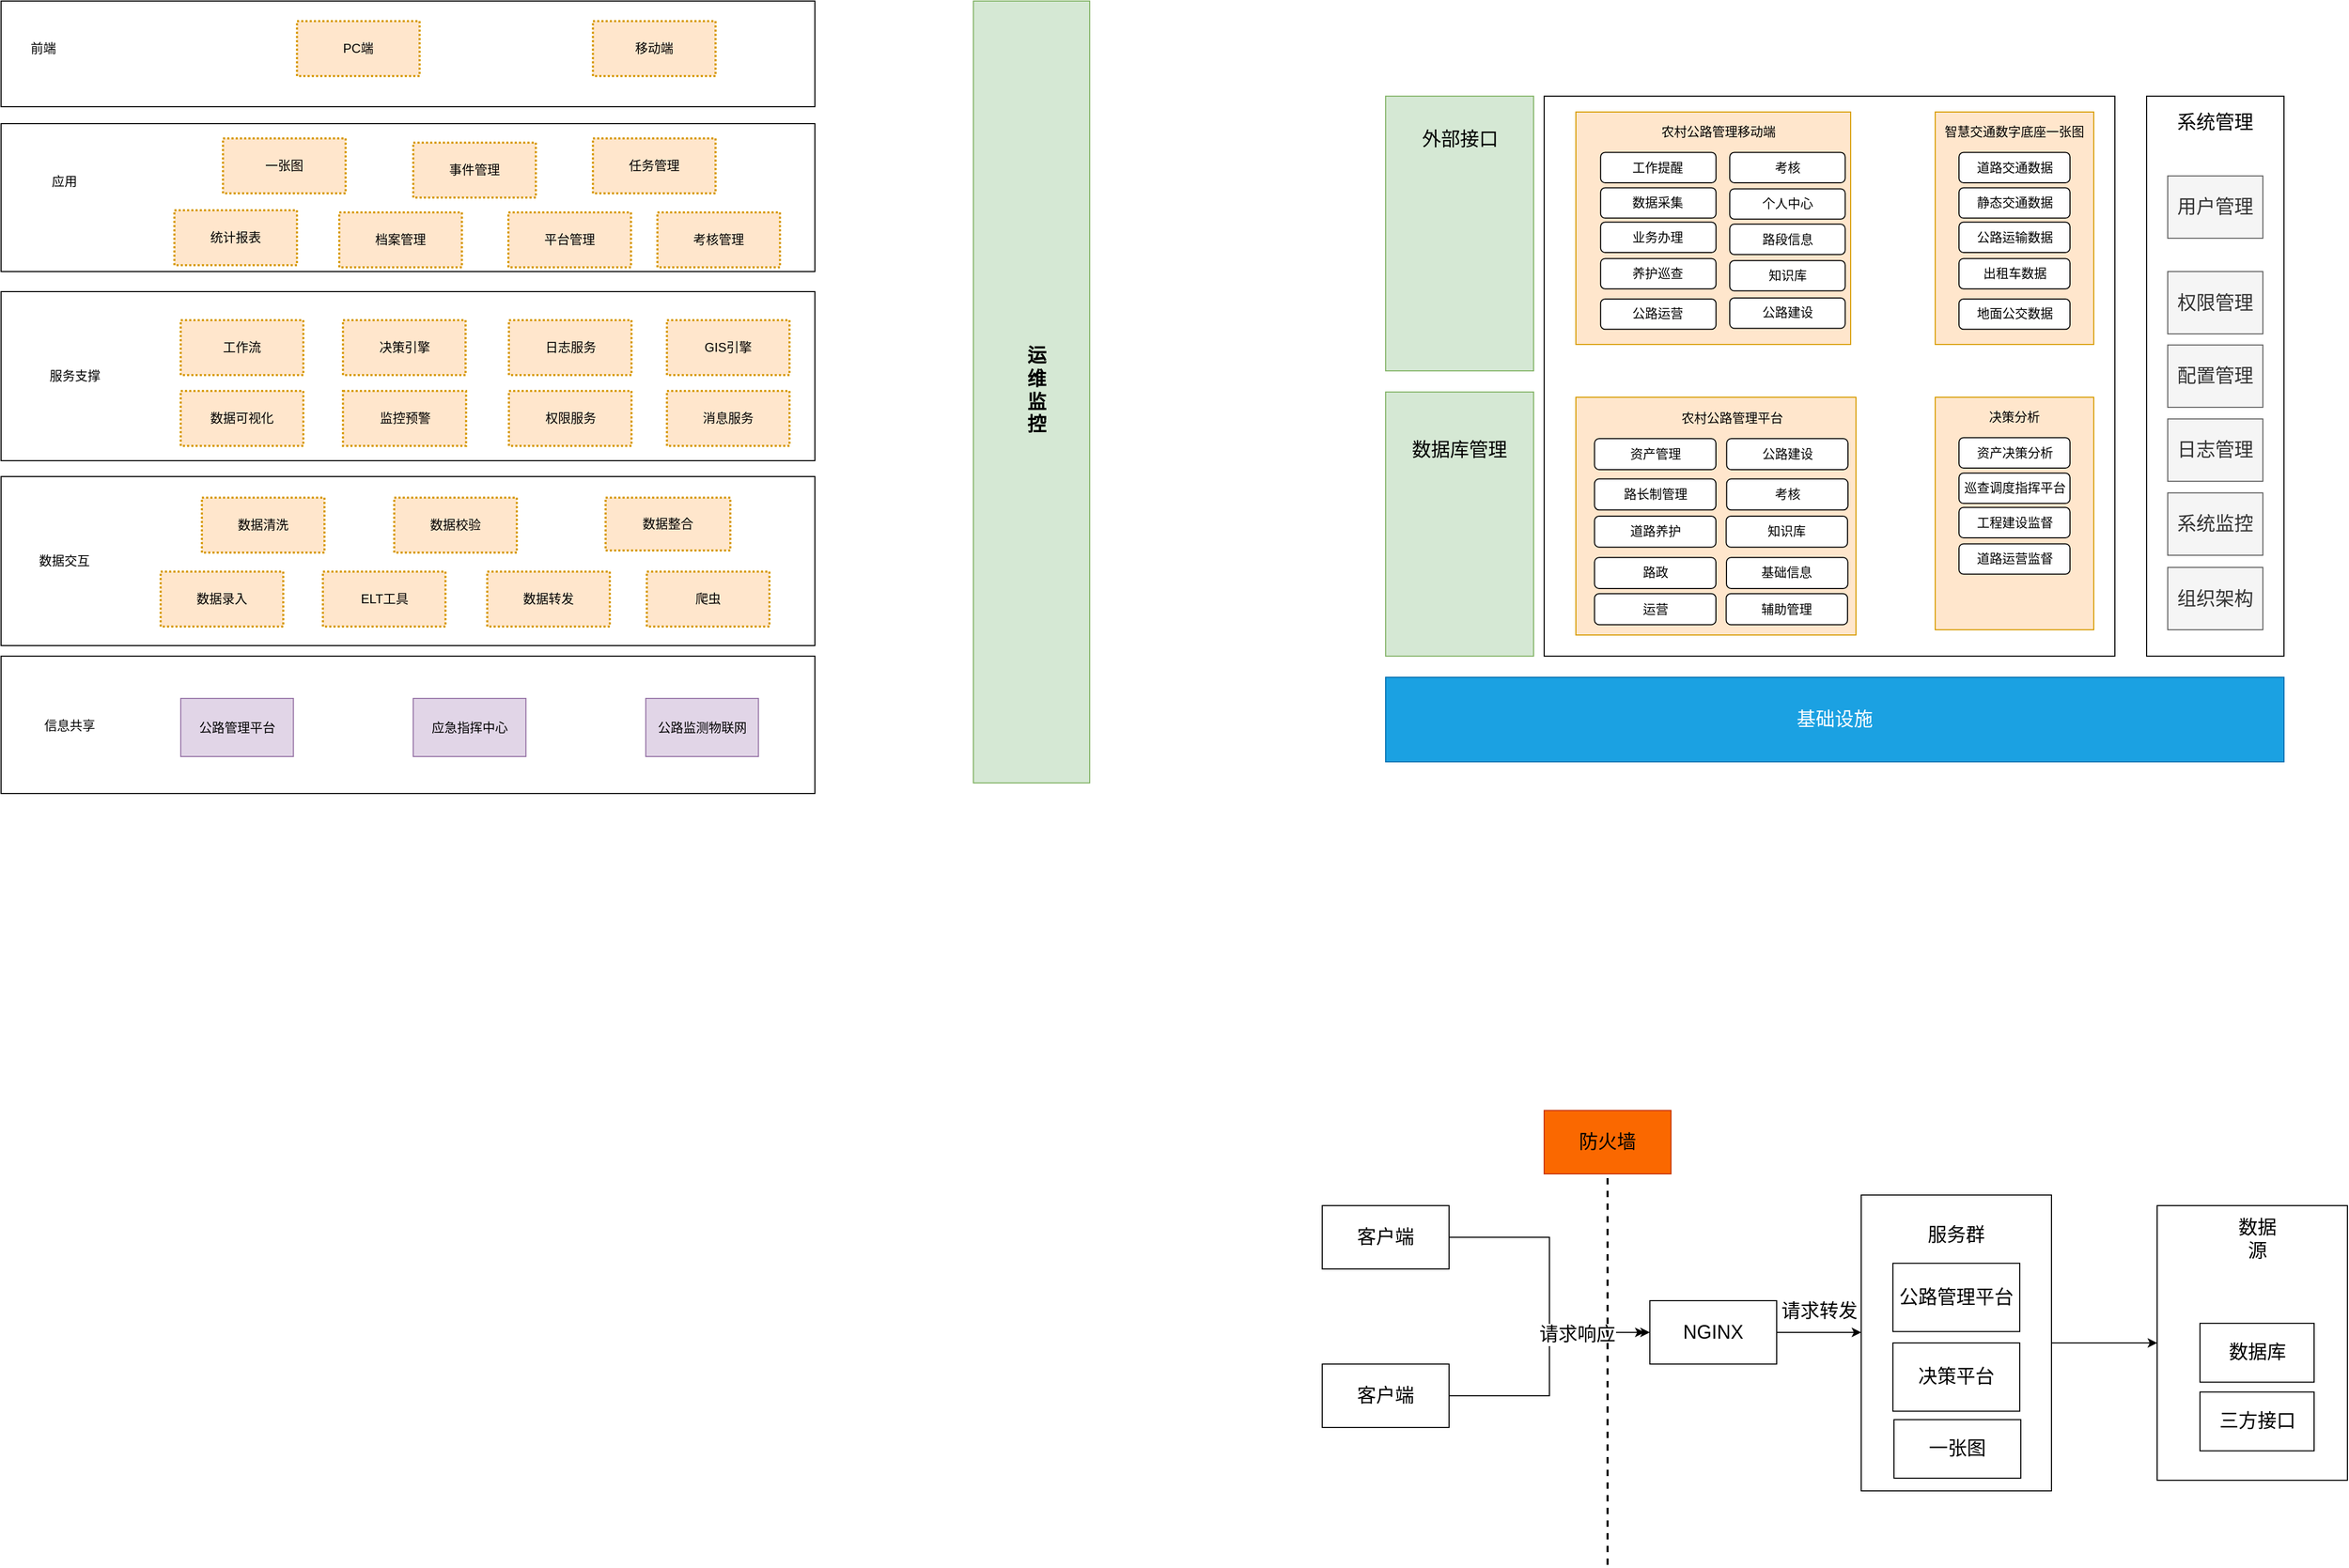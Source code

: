 <mxfile version="20.4.0" type="github">
  <diagram id="k3sl_BRwc1H5Ejsd1hgR" name="第 1 页">
    <mxGraphModel dx="1483" dy="827" grid="1" gridSize="10" guides="1" tooltips="1" connect="1" arrows="1" fold="1" page="1" pageScale="1" pageWidth="827" pageHeight="1169" math="0" shadow="0">
      <root>
        <mxCell id="0" />
        <mxCell id="1" parent="0" />
        <mxCell id="FcEx2lr4i81aOyHJjgHi-56" value="" style="rounded=0;whiteSpace=wrap;html=1;fontSize=18;" vertex="1" parent="1">
          <mxGeometry x="1550" y="190" width="540" height="530" as="geometry" />
        </mxCell>
        <mxCell id="isSvybaSc9SBgO7T6rGv-11" value="" style="group" parent="1" vertex="1" connectable="0">
          <mxGeometry x="1920" y="205" width="150" height="220" as="geometry" />
        </mxCell>
        <mxCell id="isSvybaSc9SBgO7T6rGv-3" value="" style="rounded=0;whiteSpace=wrap;html=1;fillColor=#ffe6cc;strokeColor=#d79b00;" parent="isSvybaSc9SBgO7T6rGv-11" vertex="1">
          <mxGeometry width="150" height="220" as="geometry" />
        </mxCell>
        <mxCell id="isSvybaSc9SBgO7T6rGv-2" value="智慧交通数字底座一张图" style="text;html=1;strokeColor=none;fillColor=none;align=center;verticalAlign=middle;whiteSpace=wrap;rounded=0;" parent="isSvybaSc9SBgO7T6rGv-11" vertex="1">
          <mxGeometry x="5" width="140" height="38.261" as="geometry" />
        </mxCell>
        <mxCell id="isSvybaSc9SBgO7T6rGv-4" value="道路交通数据" style="rounded=1;whiteSpace=wrap;html=1;" parent="isSvybaSc9SBgO7T6rGv-11" vertex="1">
          <mxGeometry x="22.5" y="38.261" width="105" height="28.696" as="geometry" />
        </mxCell>
        <mxCell id="isSvybaSc9SBgO7T6rGv-5" value="静态交通数据" style="rounded=1;whiteSpace=wrap;html=1;" parent="isSvybaSc9SBgO7T6rGv-11" vertex="1">
          <mxGeometry x="22.5" y="71.739" width="105" height="28.696" as="geometry" />
        </mxCell>
        <mxCell id="isSvybaSc9SBgO7T6rGv-6" value="公路运输数据" style="rounded=1;whiteSpace=wrap;html=1;" parent="isSvybaSc9SBgO7T6rGv-11" vertex="1">
          <mxGeometry x="22.5" y="104.261" width="105" height="28.696" as="geometry" />
        </mxCell>
        <mxCell id="isSvybaSc9SBgO7T6rGv-9" value="出租车数据&lt;span style=&quot;color: rgba(0, 0, 0, 0); font-family: monospace; font-size: 0px; text-align: start;&quot;&gt;%3CmxGraphModel%3E%3Croot%3E%3CmxCell%20id%3D%220%22%2F%3E%3CmxCell%20id%3D%221%22%20parent%3D%220%22%2F%3E%3CmxCell%20id%3D%222%22%20value%3D%22%E5%85%AC%E8%B7%AF%E8%BF%90%E8%BE%93%E6%95%B0%E6%8D%AE%22%20style%3D%22rounded%3D1%3BwhiteSpace%3Dwrap%3Bhtml%3D1%3B%22%20vertex%3D%221%22%20parent%3D%221%22%3E%3CmxGeometry%20x%3D%22122.5%22%20y%3D%22339%22%20width%3D%22105%22%20height%3D%2230%22%20as%3D%22geometry%22%2F%3E%3C%2FmxCell%3E%3C%2Froot%3E%3C%2FmxGraphModel%3E&lt;/span&gt;" style="rounded=1;whiteSpace=wrap;html=1;" parent="isSvybaSc9SBgO7T6rGv-11" vertex="1">
          <mxGeometry x="22.5" y="138.696" width="105" height="28.696" as="geometry" />
        </mxCell>
        <mxCell id="isSvybaSc9SBgO7T6rGv-10" value="地面公交数据" style="rounded=1;whiteSpace=wrap;html=1;" parent="isSvybaSc9SBgO7T6rGv-11" vertex="1">
          <mxGeometry x="22.5" y="176.957" width="105" height="28.696" as="geometry" />
        </mxCell>
        <mxCell id="isSvybaSc9SBgO7T6rGv-129" value="" style="rounded=0;whiteSpace=wrap;html=1;" parent="1" vertex="1">
          <mxGeometry x="90" y="100" width="770" height="100" as="geometry" />
        </mxCell>
        <mxCell id="isSvybaSc9SBgO7T6rGv-126" value="PC端" style="rounded=0;whiteSpace=wrap;html=1;dashed=1;dashPattern=1 1;strokeColor=#d79b00;strokeWidth=2;fillColor=#ffe6cc;" parent="1" vertex="1">
          <mxGeometry x="370" y="119" width="116" height="52" as="geometry" />
        </mxCell>
        <mxCell id="isSvybaSc9SBgO7T6rGv-127" value="移动端" style="rounded=0;whiteSpace=wrap;html=1;dashed=1;dashPattern=1 1;strokeColor=#d79b00;strokeWidth=2;fillColor=#ffe6cc;" parent="1" vertex="1">
          <mxGeometry x="650" y="119" width="116" height="52" as="geometry" />
        </mxCell>
        <mxCell id="isSvybaSc9SBgO7T6rGv-128" value="前端" style="text;html=1;strokeColor=none;fillColor=none;align=center;verticalAlign=middle;whiteSpace=wrap;rounded=0;" parent="1" vertex="1">
          <mxGeometry x="100" y="130" width="60" height="30" as="geometry" />
        </mxCell>
        <mxCell id="isSvybaSc9SBgO7T6rGv-137" value="" style="group" parent="1" vertex="1" connectable="0">
          <mxGeometry x="1580" y="475" width="265" height="225" as="geometry" />
        </mxCell>
        <mxCell id="isSvybaSc9SBgO7T6rGv-14" value="" style="rounded=0;whiteSpace=wrap;html=1;fillColor=#ffe6cc;strokeColor=#d79b00;" parent="isSvybaSc9SBgO7T6rGv-137" vertex="1">
          <mxGeometry width="265" height="225.0" as="geometry" />
        </mxCell>
        <mxCell id="isSvybaSc9SBgO7T6rGv-37" value="知识库" style="rounded=1;whiteSpace=wrap;html=1;" parent="isSvybaSc9SBgO7T6rGv-137" vertex="1">
          <mxGeometry x="142.217" y="112.5" width="114.833" height="29.348" as="geometry" />
        </mxCell>
        <mxCell id="isSvybaSc9SBgO7T6rGv-38" value="运营" style="rounded=1;whiteSpace=wrap;html=1;" parent="isSvybaSc9SBgO7T6rGv-137" vertex="1">
          <mxGeometry x="17.667" y="185.87" width="114.833" height="29.348" as="geometry" />
        </mxCell>
        <mxCell id="isSvybaSc9SBgO7T6rGv-40" value="基础信息" style="rounded=1;whiteSpace=wrap;html=1;" parent="isSvybaSc9SBgO7T6rGv-137" vertex="1">
          <mxGeometry x="142.499" y="151.63" width="114.833" height="29.348" as="geometry" />
        </mxCell>
        <mxCell id="isSvybaSc9SBgO7T6rGv-41" value="辅助管理" style="rounded=1;whiteSpace=wrap;html=1;" parent="isSvybaSc9SBgO7T6rGv-137" vertex="1">
          <mxGeometry x="142.217" y="185.87" width="114.833" height="29.348" as="geometry" />
        </mxCell>
        <mxCell id="isSvybaSc9SBgO7T6rGv-16" value="资产管理" style="rounded=1;whiteSpace=wrap;html=1;" parent="isSvybaSc9SBgO7T6rGv-137" vertex="1">
          <mxGeometry x="17.667" y="39.13" width="114.833" height="29.348" as="geometry" />
        </mxCell>
        <mxCell id="isSvybaSc9SBgO7T6rGv-17" value="路长制管理" style="rounded=1;whiteSpace=wrap;html=1;" parent="isSvybaSc9SBgO7T6rGv-137" vertex="1">
          <mxGeometry x="17.667" y="77.283" width="114.833" height="29.348" as="geometry" />
        </mxCell>
        <mxCell id="isSvybaSc9SBgO7T6rGv-18" value="道路养护" style="rounded=1;whiteSpace=wrap;html=1;" parent="isSvybaSc9SBgO7T6rGv-137" vertex="1">
          <mxGeometry x="17.667" y="112.5" width="114.833" height="29.348" as="geometry" />
        </mxCell>
        <mxCell id="isSvybaSc9SBgO7T6rGv-19" value="路政" style="rounded=1;whiteSpace=wrap;html=1;" parent="isSvybaSc9SBgO7T6rGv-137" vertex="1">
          <mxGeometry x="17.667" y="151.63" width="114.833" height="29.348" as="geometry" />
        </mxCell>
        <mxCell id="isSvybaSc9SBgO7T6rGv-20" value="公路建设" style="rounded=1;whiteSpace=wrap;html=1;" parent="isSvybaSc9SBgO7T6rGv-137" vertex="1">
          <mxGeometry x="142.658" y="39.13" width="114.833" height="29.348" as="geometry" />
        </mxCell>
        <mxCell id="isSvybaSc9SBgO7T6rGv-139" value="" style="group" parent="isSvybaSc9SBgO7T6rGv-137" vertex="1" connectable="0">
          <mxGeometry x="52.997" width="204.495" height="106.63" as="geometry" />
        </mxCell>
        <mxCell id="isSvybaSc9SBgO7T6rGv-15" value="农村公路管理平台" style="text;html=1;strokeColor=none;fillColor=none;align=center;verticalAlign=middle;whiteSpace=wrap;rounded=0;" parent="isSvybaSc9SBgO7T6rGv-139" vertex="1">
          <mxGeometry width="189.622" height="39.13" as="geometry" />
        </mxCell>
        <mxCell id="isSvybaSc9SBgO7T6rGv-39" value="考核" style="rounded=1;whiteSpace=wrap;html=1;" parent="isSvybaSc9SBgO7T6rGv-139" vertex="1">
          <mxGeometry x="89.661" y="77.283" width="114.833" height="29.348" as="geometry" />
        </mxCell>
        <mxCell id="isSvybaSc9SBgO7T6rGv-138" value="" style="group" parent="1" vertex="1" connectable="0">
          <mxGeometry x="1580" y="205" width="260" height="220" as="geometry" />
        </mxCell>
        <mxCell id="isSvybaSc9SBgO7T6rGv-22" value="" style="rounded=0;whiteSpace=wrap;html=1;fillColor=#ffe6cc;strokeColor=#d79b00;" parent="isSvybaSc9SBgO7T6rGv-138" vertex="1">
          <mxGeometry width="260" height="220" as="geometry" />
        </mxCell>
        <mxCell id="isSvybaSc9SBgO7T6rGv-23" value="农村公路管理移动端" style="text;html=1;strokeColor=none;fillColor=none;align=center;verticalAlign=middle;whiteSpace=wrap;rounded=0;" parent="isSvybaSc9SBgO7T6rGv-138" vertex="1">
          <mxGeometry x="62.4" width="145.6" height="38.261" as="geometry" />
        </mxCell>
        <mxCell id="isSvybaSc9SBgO7T6rGv-24" value="工作提醒" style="rounded=1;whiteSpace=wrap;html=1;" parent="isSvybaSc9SBgO7T6rGv-138" vertex="1">
          <mxGeometry x="23.4" y="38.261" width="109.2" height="28.696" as="geometry" />
        </mxCell>
        <mxCell id="isSvybaSc9SBgO7T6rGv-25" value="数据采集" style="rounded=1;whiteSpace=wrap;html=1;" parent="isSvybaSc9SBgO7T6rGv-138" vertex="1">
          <mxGeometry x="23.4" y="71.739" width="109.2" height="28.696" as="geometry" />
        </mxCell>
        <mxCell id="isSvybaSc9SBgO7T6rGv-26" value="业务办理" style="rounded=1;whiteSpace=wrap;html=1;" parent="isSvybaSc9SBgO7T6rGv-138" vertex="1">
          <mxGeometry x="23.4" y="104.261" width="109.2" height="28.696" as="geometry" />
        </mxCell>
        <mxCell id="isSvybaSc9SBgO7T6rGv-27" value="养护巡查" style="rounded=1;whiteSpace=wrap;html=1;" parent="isSvybaSc9SBgO7T6rGv-138" vertex="1">
          <mxGeometry x="23.4" y="138.696" width="109.2" height="28.696" as="geometry" />
        </mxCell>
        <mxCell id="isSvybaSc9SBgO7T6rGv-28" value="公路运营" style="rounded=1;whiteSpace=wrap;html=1;" parent="isSvybaSc9SBgO7T6rGv-138" vertex="1">
          <mxGeometry x="23.4" y="176.957" width="109.2" height="28.696" as="geometry" />
        </mxCell>
        <mxCell id="isSvybaSc9SBgO7T6rGv-59" value="考核" style="rounded=1;whiteSpace=wrap;html=1;" parent="isSvybaSc9SBgO7T6rGv-138" vertex="1">
          <mxGeometry x="145.6" y="38.261" width="109.2" height="28.696" as="geometry" />
        </mxCell>
        <mxCell id="isSvybaSc9SBgO7T6rGv-60" value="个人中心" style="rounded=1;whiteSpace=wrap;html=1;" parent="isSvybaSc9SBgO7T6rGv-138" vertex="1">
          <mxGeometry x="145.6" y="72.696" width="109.2" height="28.696" as="geometry" />
        </mxCell>
        <mxCell id="isSvybaSc9SBgO7T6rGv-61" value="路段信息" style="rounded=1;whiteSpace=wrap;html=1;" parent="isSvybaSc9SBgO7T6rGv-138" vertex="1">
          <mxGeometry x="145.6" y="106.174" width="109.2" height="28.696" as="geometry" />
        </mxCell>
        <mxCell id="isSvybaSc9SBgO7T6rGv-62" value="知识库" style="rounded=1;whiteSpace=wrap;html=1;" parent="isSvybaSc9SBgO7T6rGv-138" vertex="1">
          <mxGeometry x="145.6" y="140.609" width="109.2" height="28.696" as="geometry" />
        </mxCell>
        <mxCell id="isSvybaSc9SBgO7T6rGv-63" value="公路建设" style="rounded=1;whiteSpace=wrap;html=1;" parent="isSvybaSc9SBgO7T6rGv-138" vertex="1">
          <mxGeometry x="145.6" y="176" width="109.2" height="28.696" as="geometry" />
        </mxCell>
        <mxCell id="FcEx2lr4i81aOyHJjgHi-6" value="" style="group" vertex="1" connectable="0" parent="1">
          <mxGeometry x="90" y="216" width="800" height="140" as="geometry" />
        </mxCell>
        <mxCell id="isSvybaSc9SBgO7T6rGv-141" value="" style="rounded=0;whiteSpace=wrap;html=1;" parent="FcEx2lr4i81aOyHJjgHi-6" vertex="1">
          <mxGeometry width="770" height="140" as="geometry" />
        </mxCell>
        <mxCell id="isSvybaSc9SBgO7T6rGv-140" value="应用" style="text;html=1;strokeColor=none;fillColor=none;align=center;verticalAlign=middle;whiteSpace=wrap;rounded=0;" parent="FcEx2lr4i81aOyHJjgHi-6" vertex="1">
          <mxGeometry x="30" y="40" width="60" height="30" as="geometry" />
        </mxCell>
        <mxCell id="FcEx2lr4i81aOyHJjgHi-1" value="一张图" style="rounded=0;whiteSpace=wrap;html=1;dashed=1;dashPattern=1 1;strokeColor=#d79b00;strokeWidth=2;fillColor=#ffe6cc;" vertex="1" parent="FcEx2lr4i81aOyHJjgHi-6">
          <mxGeometry x="210" y="14" width="116" height="52" as="geometry" />
        </mxCell>
        <mxCell id="FcEx2lr4i81aOyHJjgHi-2" value="考核管理" style="rounded=0;whiteSpace=wrap;html=1;dashed=1;dashPattern=1 1;strokeColor=#d79b00;strokeWidth=2;fillColor=#ffe6cc;" vertex="1" parent="FcEx2lr4i81aOyHJjgHi-6">
          <mxGeometry x="621" y="84" width="116" height="52" as="geometry" />
        </mxCell>
        <mxCell id="FcEx2lr4i81aOyHJjgHi-3" value="事件管理" style="rounded=0;whiteSpace=wrap;html=1;dashed=1;dashPattern=1 1;strokeColor=#d79b00;strokeWidth=2;fillColor=#ffe6cc;" vertex="1" parent="FcEx2lr4i81aOyHJjgHi-6">
          <mxGeometry x="390" y="18" width="116" height="52" as="geometry" />
        </mxCell>
        <mxCell id="FcEx2lr4i81aOyHJjgHi-5" value="任务管理" style="rounded=0;whiteSpace=wrap;html=1;dashed=1;dashPattern=1 1;strokeColor=#d79b00;strokeWidth=2;fillColor=#ffe6cc;" vertex="1" parent="FcEx2lr4i81aOyHJjgHi-6">
          <mxGeometry x="560" y="14" width="116" height="52" as="geometry" />
        </mxCell>
        <mxCell id="FcEx2lr4i81aOyHJjgHi-64" value="统计报表" style="rounded=0;whiteSpace=wrap;html=1;dashed=1;dashPattern=1 1;strokeColor=#d79b00;strokeWidth=2;fillColor=#ffe6cc;" vertex="1" parent="FcEx2lr4i81aOyHJjgHi-6">
          <mxGeometry x="164" y="82" width="116" height="52" as="geometry" />
        </mxCell>
        <mxCell id="FcEx2lr4i81aOyHJjgHi-65" value="平台管理" style="rounded=0;whiteSpace=wrap;html=1;dashed=1;dashPattern=1 1;strokeColor=#d79b00;strokeWidth=2;fillColor=#ffe6cc;" vertex="1" parent="FcEx2lr4i81aOyHJjgHi-6">
          <mxGeometry x="480" y="84" width="116" height="52" as="geometry" />
        </mxCell>
        <mxCell id="FcEx2lr4i81aOyHJjgHi-66" value="档案管理" style="rounded=0;whiteSpace=wrap;html=1;dashed=1;dashPattern=1 1;strokeColor=#d79b00;strokeWidth=2;fillColor=#ffe6cc;" vertex="1" parent="FcEx2lr4i81aOyHJjgHi-6">
          <mxGeometry x="320" y="84" width="116" height="52" as="geometry" />
        </mxCell>
        <mxCell id="FcEx2lr4i81aOyHJjgHi-7" value="" style="group" vertex="1" connectable="0" parent="1">
          <mxGeometry x="90" y="375" width="770" height="160" as="geometry" />
        </mxCell>
        <mxCell id="isSvybaSc9SBgO7T6rGv-124" value="" style="rounded=0;whiteSpace=wrap;html=1;" parent="FcEx2lr4i81aOyHJjgHi-7" vertex="1">
          <mxGeometry width="770" height="160" as="geometry" />
        </mxCell>
        <mxCell id="isSvybaSc9SBgO7T6rGv-106" value="GIS引擎" style="rounded=0;whiteSpace=wrap;html=1;dashed=1;dashPattern=1 1;strokeColor=#d79b00;strokeWidth=2;fillColor=#ffe6cc;" parent="FcEx2lr4i81aOyHJjgHi-7" vertex="1">
          <mxGeometry x="630" y="27" width="116" height="52" as="geometry" />
        </mxCell>
        <mxCell id="isSvybaSc9SBgO7T6rGv-109" value="权限服务" style="rounded=0;whiteSpace=wrap;html=1;dashed=1;dashPattern=1 1;strokeColor=#d79b00;strokeWidth=2;fillColor=#ffe6cc;" parent="FcEx2lr4i81aOyHJjgHi-7" vertex="1">
          <mxGeometry x="480.5" y="94" width="116" height="52" as="geometry" />
        </mxCell>
        <mxCell id="isSvybaSc9SBgO7T6rGv-110" value="消息服务" style="rounded=0;whiteSpace=wrap;html=1;dashed=1;dashPattern=1 1;strokeColor=#d79b00;strokeWidth=2;fillColor=#ffe6cc;" parent="FcEx2lr4i81aOyHJjgHi-7" vertex="1">
          <mxGeometry x="630" y="94" width="116" height="52" as="geometry" />
        </mxCell>
        <mxCell id="isSvybaSc9SBgO7T6rGv-119" value="工作流" style="rounded=0;whiteSpace=wrap;html=1;dashed=1;dashPattern=1 1;strokeColor=#d79b00;strokeWidth=2;fillColor=#ffe6cc;" parent="FcEx2lr4i81aOyHJjgHi-7" vertex="1">
          <mxGeometry x="170" y="27" width="116" height="52" as="geometry" />
        </mxCell>
        <mxCell id="isSvybaSc9SBgO7T6rGv-120" value="决策引擎" style="rounded=0;whiteSpace=wrap;html=1;dashed=1;dashPattern=1 1;strokeColor=#d79b00;strokeWidth=2;fillColor=#ffe6cc;" parent="FcEx2lr4i81aOyHJjgHi-7" vertex="1">
          <mxGeometry x="323.5" y="27" width="116" height="52" as="geometry" />
        </mxCell>
        <mxCell id="isSvybaSc9SBgO7T6rGv-125" value="服务支撑" style="text;html=1;strokeColor=none;fillColor=none;align=center;verticalAlign=middle;whiteSpace=wrap;rounded=0;" parent="FcEx2lr4i81aOyHJjgHi-7" vertex="1">
          <mxGeometry x="40" y="66" width="60" height="28" as="geometry" />
        </mxCell>
        <mxCell id="FcEx2lr4i81aOyHJjgHi-44" value="数据可视化" style="rounded=0;whiteSpace=wrap;html=1;dashed=1;dashPattern=1 1;strokeColor=#d79b00;strokeWidth=2;fillColor=#ffe6cc;" vertex="1" parent="FcEx2lr4i81aOyHJjgHi-7">
          <mxGeometry x="170" y="94" width="116" height="52" as="geometry" />
        </mxCell>
        <mxCell id="FcEx2lr4i81aOyHJjgHi-45" value="监控预警" style="rounded=0;whiteSpace=wrap;html=1;dashed=1;dashPattern=1 1;strokeColor=#d79b00;strokeWidth=2;fillColor=#ffe6cc;" vertex="1" parent="FcEx2lr4i81aOyHJjgHi-7">
          <mxGeometry x="323.5" y="94" width="116.5" height="52" as="geometry" />
        </mxCell>
        <mxCell id="FcEx2lr4i81aOyHJjgHi-67" value="日志服务" style="rounded=0;whiteSpace=wrap;html=1;dashed=1;dashPattern=1 1;strokeColor=#d79b00;strokeWidth=2;fillColor=#ffe6cc;" vertex="1" parent="FcEx2lr4i81aOyHJjgHi-7">
          <mxGeometry x="480.5" y="27" width="116" height="52" as="geometry" />
        </mxCell>
        <mxCell id="FcEx2lr4i81aOyHJjgHi-25" value="" style="group" vertex="1" connectable="0" parent="1">
          <mxGeometry x="1010" y="100" width="110" height="740" as="geometry" />
        </mxCell>
        <mxCell id="FcEx2lr4i81aOyHJjgHi-23" value="" style="rounded=0;whiteSpace=wrap;html=1;fillColor=#d5e8d4;strokeColor=#82b366;" vertex="1" parent="FcEx2lr4i81aOyHJjgHi-25">
          <mxGeometry width="110" height="740.0" as="geometry" />
        </mxCell>
        <mxCell id="FcEx2lr4i81aOyHJjgHi-24" value="运维监控" style="text;html=1;strokeColor=none;fillColor=none;align=center;verticalAlign=middle;whiteSpace=wrap;rounded=0;fontStyle=1;fontSize=18;" vertex="1" parent="FcEx2lr4i81aOyHJjgHi-25">
          <mxGeometry x="50" y="88.034" width="20" height="562.655" as="geometry" />
        </mxCell>
        <mxCell id="FcEx2lr4i81aOyHJjgHi-39" value="" style="group" vertex="1" connectable="0" parent="1">
          <mxGeometry x="90" y="720" width="770" height="130" as="geometry" />
        </mxCell>
        <mxCell id="FcEx2lr4i81aOyHJjgHi-10" value="" style="rounded=0;whiteSpace=wrap;html=1;" vertex="1" parent="FcEx2lr4i81aOyHJjgHi-39">
          <mxGeometry width="770" height="130" as="geometry" />
        </mxCell>
        <mxCell id="FcEx2lr4i81aOyHJjgHi-8" value="" style="group;" vertex="1" connectable="0" parent="FcEx2lr4i81aOyHJjgHi-39">
          <mxGeometry x="120" y="40" width="637" height="55" as="geometry" />
        </mxCell>
        <mxCell id="isSvybaSc9SBgO7T6rGv-99" value="公路管理平台" style="rounded=0;whiteSpace=wrap;html=1;fillColor=#e1d5e7;strokeColor=#9673a6;" parent="FcEx2lr4i81aOyHJjgHi-8" vertex="1">
          <mxGeometry x="50" width="106.611" height="55" as="geometry" />
        </mxCell>
        <mxCell id="isSvybaSc9SBgO7T6rGv-100" value="应急指挥中心" style="rounded=0;whiteSpace=wrap;html=1;fillColor=#e1d5e7;strokeColor=#9673a6;" parent="FcEx2lr4i81aOyHJjgHi-8" vertex="1">
          <mxGeometry x="270.001" width="106.611" height="55" as="geometry" />
        </mxCell>
        <mxCell id="isSvybaSc9SBgO7T6rGv-101" value="公路监测物联网" style="rounded=0;whiteSpace=wrap;html=1;fillColor=#e1d5e7;strokeColor=#9673a6;" parent="FcEx2lr4i81aOyHJjgHi-8" vertex="1">
          <mxGeometry x="490.0" width="106.611" height="55" as="geometry" />
        </mxCell>
        <mxCell id="FcEx2lr4i81aOyHJjgHi-22" value="信息共享" style="text;html=1;strokeColor=none;fillColor=none;align=center;verticalAlign=middle;whiteSpace=wrap;rounded=0;" vertex="1" parent="FcEx2lr4i81aOyHJjgHi-39">
          <mxGeometry x="30" y="51" width="70" height="29" as="geometry" />
        </mxCell>
        <mxCell id="FcEx2lr4i81aOyHJjgHi-43" value="" style="group" vertex="1" connectable="0" parent="1">
          <mxGeometry x="90" y="550" width="770" height="160" as="geometry" />
        </mxCell>
        <mxCell id="FcEx2lr4i81aOyHJjgHi-28" value="" style="rounded=0;whiteSpace=wrap;html=1;" vertex="1" parent="FcEx2lr4i81aOyHJjgHi-43">
          <mxGeometry width="770" height="160" as="geometry" />
        </mxCell>
        <mxCell id="FcEx2lr4i81aOyHJjgHi-29" value="爬虫" style="rounded=0;whiteSpace=wrap;html=1;dashed=1;dashPattern=1 1;strokeColor=#d79b00;strokeWidth=2;fillColor=#ffe6cc;" vertex="1" parent="FcEx2lr4i81aOyHJjgHi-43">
          <mxGeometry x="611" y="90" width="116" height="52" as="geometry" />
        </mxCell>
        <mxCell id="FcEx2lr4i81aOyHJjgHi-32" value="数据录入" style="rounded=0;whiteSpace=wrap;html=1;dashed=1;dashPattern=1 1;strokeColor=#d79b00;strokeWidth=2;fillColor=#ffe6cc;" vertex="1" parent="FcEx2lr4i81aOyHJjgHi-43">
          <mxGeometry x="151" y="90" width="116" height="52" as="geometry" />
        </mxCell>
        <mxCell id="FcEx2lr4i81aOyHJjgHi-33" value="ELT工具" style="rounded=0;whiteSpace=wrap;html=1;dashed=1;dashPattern=1 1;strokeColor=#d79b00;strokeWidth=2;fillColor=#ffe6cc;" vertex="1" parent="FcEx2lr4i81aOyHJjgHi-43">
          <mxGeometry x="304.5" y="90" width="116" height="52" as="geometry" />
        </mxCell>
        <mxCell id="FcEx2lr4i81aOyHJjgHi-34" value="数据转发" style="rounded=0;whiteSpace=wrap;html=1;dashed=1;dashPattern=1 1;strokeColor=#d79b00;strokeWidth=2;fillColor=#ffe6cc;" vertex="1" parent="FcEx2lr4i81aOyHJjgHi-43">
          <mxGeometry x="460" y="90" width="116" height="52" as="geometry" />
        </mxCell>
        <mxCell id="FcEx2lr4i81aOyHJjgHi-37" value="数据交互" style="text;html=1;strokeColor=none;fillColor=none;align=center;verticalAlign=middle;whiteSpace=wrap;rounded=0;" vertex="1" parent="FcEx2lr4i81aOyHJjgHi-43">
          <mxGeometry x="30" y="66" width="60" height="28" as="geometry" />
        </mxCell>
        <mxCell id="FcEx2lr4i81aOyHJjgHi-40" value="数据清洗" style="rounded=0;whiteSpace=wrap;html=1;dashed=1;dashPattern=1 1;strokeColor=#d79b00;strokeWidth=2;fillColor=#ffe6cc;" vertex="1" parent="FcEx2lr4i81aOyHJjgHi-43">
          <mxGeometry x="190" y="20" width="116" height="52" as="geometry" />
        </mxCell>
        <mxCell id="FcEx2lr4i81aOyHJjgHi-41" value="数据校验" style="rounded=0;whiteSpace=wrap;html=1;dashed=1;dashPattern=1 1;strokeColor=#d79b00;strokeWidth=2;fillColor=#ffe6cc;" vertex="1" parent="FcEx2lr4i81aOyHJjgHi-43">
          <mxGeometry x="372" y="20" width="116" height="52" as="geometry" />
        </mxCell>
        <mxCell id="FcEx2lr4i81aOyHJjgHi-42" value="数据整合" style="rounded=0;whiteSpace=wrap;html=1;dashed=1;dashPattern=1 1;strokeColor=#d79b00;strokeWidth=2;fillColor=#ffe6cc;" vertex="1" parent="FcEx2lr4i81aOyHJjgHi-43">
          <mxGeometry x="572" y="20" width="118" height="50" as="geometry" />
        </mxCell>
        <mxCell id="FcEx2lr4i81aOyHJjgHi-46" value="" style="group" vertex="1" connectable="0" parent="1">
          <mxGeometry x="1920" y="475" width="150" height="220" as="geometry" />
        </mxCell>
        <mxCell id="FcEx2lr4i81aOyHJjgHi-47" value="" style="rounded=0;whiteSpace=wrap;html=1;fillColor=#ffe6cc;strokeColor=#d79b00;" vertex="1" parent="FcEx2lr4i81aOyHJjgHi-46">
          <mxGeometry width="150" height="220" as="geometry" />
        </mxCell>
        <mxCell id="FcEx2lr4i81aOyHJjgHi-48" value="决策分析" style="text;html=1;strokeColor=none;fillColor=none;align=center;verticalAlign=middle;whiteSpace=wrap;rounded=0;" vertex="1" parent="FcEx2lr4i81aOyHJjgHi-46">
          <mxGeometry x="5" width="140" height="38.261" as="geometry" />
        </mxCell>
        <mxCell id="FcEx2lr4i81aOyHJjgHi-49" value="资产决策分析" style="rounded=1;whiteSpace=wrap;html=1;" vertex="1" parent="FcEx2lr4i81aOyHJjgHi-46">
          <mxGeometry x="22.5" y="38.261" width="105" height="28.696" as="geometry" />
        </mxCell>
        <mxCell id="FcEx2lr4i81aOyHJjgHi-50" value="巡查调度指挥平台" style="rounded=1;whiteSpace=wrap;html=1;" vertex="1" parent="FcEx2lr4i81aOyHJjgHi-46">
          <mxGeometry x="22.5" y="71.739" width="105" height="28.696" as="geometry" />
        </mxCell>
        <mxCell id="FcEx2lr4i81aOyHJjgHi-51" value="工程建设监督" style="rounded=1;whiteSpace=wrap;html=1;" vertex="1" parent="FcEx2lr4i81aOyHJjgHi-46">
          <mxGeometry x="22.5" y="104.261" width="105" height="28.696" as="geometry" />
        </mxCell>
        <mxCell id="FcEx2lr4i81aOyHJjgHi-52" value="道路运营监督" style="rounded=1;whiteSpace=wrap;html=1;" vertex="1" parent="FcEx2lr4i81aOyHJjgHi-46">
          <mxGeometry x="22.5" y="138.696" width="105" height="28.696" as="geometry" />
        </mxCell>
        <mxCell id="FcEx2lr4i81aOyHJjgHi-55" value="" style="rounded=0;whiteSpace=wrap;html=1;fontSize=18;fillColor=#d5e8d4;strokeColor=#82b366;" vertex="1" parent="1">
          <mxGeometry x="1400" y="190" width="140" height="260" as="geometry" />
        </mxCell>
        <mxCell id="FcEx2lr4i81aOyHJjgHi-57" value="" style="rounded=0;whiteSpace=wrap;html=1;fontSize=18;" vertex="1" parent="1">
          <mxGeometry x="2120" y="190" width="130" height="530" as="geometry" />
        </mxCell>
        <mxCell id="FcEx2lr4i81aOyHJjgHi-58" value="系统管理" style="text;html=1;strokeColor=none;fillColor=none;align=center;verticalAlign=middle;whiteSpace=wrap;rounded=0;fontSize=18;" vertex="1" parent="1">
          <mxGeometry x="2140" y="200" width="90" height="30" as="geometry" />
        </mxCell>
        <mxCell id="FcEx2lr4i81aOyHJjgHi-59" value="用户管理" style="rounded=0;whiteSpace=wrap;html=1;fontSize=18;fillColor=#f5f5f5;fontColor=#333333;strokeColor=#666666;" vertex="1" parent="1">
          <mxGeometry x="2140" y="265.5" width="90" height="59" as="geometry" />
        </mxCell>
        <mxCell id="FcEx2lr4i81aOyHJjgHi-60" value="权限管理&lt;span style=&quot;color: rgba(0, 0, 0, 0); font-family: monospace; font-size: 0px; text-align: start;&quot;&gt;%3CmxGraphModel%3E%3Croot%3E%3CmxCell%20id%3D%220%22%2F%3E%3CmxCell%20id%3D%221%22%20parent%3D%220%22%2F%3E%3CmxCell%20id%3D%222%22%20value%3D%22%E7%94%A8%E6%88%B7%E7%AE%A1%E7%90%86%22%20style%3D%22rounded%3D0%3BwhiteSpace%3Dwrap%3Bhtml%3D1%3BfontSize%3D18%3B%22%20vertex%3D%221%22%20parent%3D%221%22%3E%3CmxGeometry%20x%3D%222140%22%20y%3D%22250.5%22%20width%3D%2290%22%20height%3D%2259%22%20as%3D%22geometry%22%2F%3E%3C%2FmxCell%3E%3C%2Froot%3E%3C%2FmxGraphModel%3E&lt;/span&gt;" style="rounded=0;whiteSpace=wrap;html=1;fontSize=18;fillColor=#f5f5f5;fontColor=#333333;strokeColor=#666666;" vertex="1" parent="1">
          <mxGeometry x="2140" y="356" width="90" height="59" as="geometry" />
        </mxCell>
        <mxCell id="FcEx2lr4i81aOyHJjgHi-61" value="配置管理" style="rounded=0;whiteSpace=wrap;html=1;fontSize=18;fillColor=#f5f5f5;fontColor=#333333;strokeColor=#666666;" vertex="1" parent="1">
          <mxGeometry x="2140" y="425.5" width="90" height="59" as="geometry" />
        </mxCell>
        <mxCell id="FcEx2lr4i81aOyHJjgHi-62" value="日志管理" style="rounded=0;whiteSpace=wrap;html=1;fontSize=18;fillColor=#f5f5f5;fontColor=#333333;strokeColor=#666666;" vertex="1" parent="1">
          <mxGeometry x="2140" y="495.5" width="90" height="59" as="geometry" />
        </mxCell>
        <mxCell id="FcEx2lr4i81aOyHJjgHi-63" value="系统监控" style="rounded=0;whiteSpace=wrap;html=1;fontSize=18;fillColor=#f5f5f5;fontColor=#333333;strokeColor=#666666;" vertex="1" parent="1">
          <mxGeometry x="2140" y="565.5" width="90" height="59" as="geometry" />
        </mxCell>
        <mxCell id="FcEx2lr4i81aOyHJjgHi-68" value="外部接口" style="text;html=1;strokeColor=none;fillColor=none;align=center;verticalAlign=middle;whiteSpace=wrap;rounded=0;fontSize=18;" vertex="1" parent="1">
          <mxGeometry x="1432.5" y="216" width="75" height="30" as="geometry" />
        </mxCell>
        <mxCell id="FcEx2lr4i81aOyHJjgHi-69" value="" style="rounded=0;whiteSpace=wrap;html=1;fontSize=18;fillColor=#d5e8d4;strokeColor=#82b366;" vertex="1" parent="1">
          <mxGeometry x="1400" y="470" width="140" height="250" as="geometry" />
        </mxCell>
        <mxCell id="FcEx2lr4i81aOyHJjgHi-70" value="数据库管理" style="text;html=1;strokeColor=none;fillColor=none;align=center;verticalAlign=middle;whiteSpace=wrap;rounded=0;fontSize=18;" vertex="1" parent="1">
          <mxGeometry x="1421.25" y="510" width="97.5" height="30" as="geometry" />
        </mxCell>
        <mxCell id="FcEx2lr4i81aOyHJjgHi-71" value="基础设施" style="rounded=0;whiteSpace=wrap;html=1;fontSize=18;fillColor=#1ba1e2;fontColor=#ffffff;strokeColor=#006EAF;" vertex="1" parent="1">
          <mxGeometry x="1400" y="740" width="850" height="80" as="geometry" />
        </mxCell>
        <mxCell id="FcEx2lr4i81aOyHJjgHi-80" value="组织架构" style="rounded=0;whiteSpace=wrap;html=1;fontSize=18;fillColor=#f5f5f5;fontColor=#333333;strokeColor=#666666;" vertex="1" parent="1">
          <mxGeometry x="2140" y="636" width="90" height="59" as="geometry" />
        </mxCell>
        <mxCell id="FcEx2lr4i81aOyHJjgHi-92" style="edgeStyle=orthogonalEdgeStyle;rounded=0;orthogonalLoop=1;jettySize=auto;html=1;entryX=0;entryY=0.5;entryDx=0;entryDy=0;fontSize=18;" edge="1" parent="1" source="FcEx2lr4i81aOyHJjgHi-81" target="FcEx2lr4i81aOyHJjgHi-83">
          <mxGeometry relative="1" as="geometry" />
        </mxCell>
        <mxCell id="FcEx2lr4i81aOyHJjgHi-81" value="客户端" style="rounded=0;whiteSpace=wrap;html=1;fontSize=18;" vertex="1" parent="1">
          <mxGeometry x="1340" y="1240" width="120" height="60" as="geometry" />
        </mxCell>
        <mxCell id="FcEx2lr4i81aOyHJjgHi-82" value="防火墙" style="rounded=0;whiteSpace=wrap;html=1;fontSize=18;fillColor=#fa6800;fontColor=#000000;strokeColor=#C73500;" vertex="1" parent="1">
          <mxGeometry x="1550" y="1150" width="120" height="60" as="geometry" />
        </mxCell>
        <mxCell id="FcEx2lr4i81aOyHJjgHi-96" style="edgeStyle=orthogonalEdgeStyle;rounded=0;orthogonalLoop=1;jettySize=auto;html=1;fontSize=18;" edge="1" parent="1" source="FcEx2lr4i81aOyHJjgHi-83">
          <mxGeometry relative="1" as="geometry">
            <mxPoint x="1850" y="1360" as="targetPoint" />
          </mxGeometry>
        </mxCell>
        <mxCell id="FcEx2lr4i81aOyHJjgHi-83" value="NGINX" style="rounded=0;whiteSpace=wrap;html=1;fontSize=18;" vertex="1" parent="1">
          <mxGeometry x="1650" y="1330" width="120" height="60" as="geometry" />
        </mxCell>
        <mxCell id="FcEx2lr4i81aOyHJjgHi-93" style="edgeStyle=orthogonalEdgeStyle;rounded=0;orthogonalLoop=1;jettySize=auto;html=1;fontSize=18;" edge="1" parent="1">
          <mxGeometry relative="1" as="geometry">
            <mxPoint x="1645" y="1360" as="targetPoint" />
            <mxPoint x="1455" y="1420.0" as="sourcePoint" />
            <Array as="points">
              <mxPoint x="1555" y="1420" />
              <mxPoint x="1555" y="1360" />
            </Array>
          </mxGeometry>
        </mxCell>
        <mxCell id="FcEx2lr4i81aOyHJjgHi-105" value="请求响应" style="edgeLabel;html=1;align=center;verticalAlign=middle;resizable=0;points=[];fontSize=18;" vertex="1" connectable="0" parent="FcEx2lr4i81aOyHJjgHi-93">
          <mxGeometry x="0.479" y="-2" relative="1" as="geometry">
            <mxPoint x="1" as="offset" />
          </mxGeometry>
        </mxCell>
        <mxCell id="FcEx2lr4i81aOyHJjgHi-87" value="客户端" style="rounded=0;whiteSpace=wrap;html=1;fontSize=18;" vertex="1" parent="1">
          <mxGeometry x="1340" y="1390" width="120" height="60" as="geometry" />
        </mxCell>
        <mxCell id="FcEx2lr4i81aOyHJjgHi-95" value="" style="group" vertex="1" connectable="0" parent="1">
          <mxGeometry x="1850" y="1230" width="180" height="280" as="geometry" />
        </mxCell>
        <mxCell id="FcEx2lr4i81aOyHJjgHi-89" value="" style="rounded=0;whiteSpace=wrap;html=1;fontSize=18;" vertex="1" parent="FcEx2lr4i81aOyHJjgHi-95">
          <mxGeometry width="180" height="280" as="geometry" />
        </mxCell>
        <mxCell id="FcEx2lr4i81aOyHJjgHi-85" value="公路管理平台" style="rounded=0;whiteSpace=wrap;html=1;fontSize=18;" vertex="1" parent="FcEx2lr4i81aOyHJjgHi-95">
          <mxGeometry x="30" y="64.615" width="120" height="64.615" as="geometry" />
        </mxCell>
        <mxCell id="FcEx2lr4i81aOyHJjgHi-88" value="决策平台" style="rounded=0;whiteSpace=wrap;html=1;fontSize=18;" vertex="1" parent="FcEx2lr4i81aOyHJjgHi-95">
          <mxGeometry x="30" y="140" width="120" height="64.615" as="geometry" />
        </mxCell>
        <mxCell id="FcEx2lr4i81aOyHJjgHi-90" value="服务群" style="text;html=1;strokeColor=none;fillColor=none;align=center;verticalAlign=middle;whiteSpace=wrap;rounded=0;fontSize=18;" vertex="1" parent="FcEx2lr4i81aOyHJjgHi-95">
          <mxGeometry x="60" y="21.538" width="60" height="32.308" as="geometry" />
        </mxCell>
        <mxCell id="FcEx2lr4i81aOyHJjgHi-104" value="一张图" style="rounded=0;whiteSpace=wrap;html=1;fontSize=18;" vertex="1" parent="FcEx2lr4i81aOyHJjgHi-95">
          <mxGeometry x="31" y="212.61" width="120" height="55.39" as="geometry" />
        </mxCell>
        <mxCell id="FcEx2lr4i81aOyHJjgHi-101" value="" style="group" vertex="1" connectable="0" parent="1">
          <mxGeometry x="2130" y="1240" width="180" height="260" as="geometry" />
        </mxCell>
        <mxCell id="FcEx2lr4i81aOyHJjgHi-98" value="" style="rounded=0;whiteSpace=wrap;html=1;fontSize=18;" vertex="1" parent="FcEx2lr4i81aOyHJjgHi-101">
          <mxGeometry width="180" height="260" as="geometry" />
        </mxCell>
        <mxCell id="FcEx2lr4i81aOyHJjgHi-84" value="数据库" style="rounded=0;whiteSpace=wrap;html=1;fontSize=18;" vertex="1" parent="FcEx2lr4i81aOyHJjgHi-101">
          <mxGeometry x="40.5" y="111.429" width="108" height="55.714" as="geometry" />
        </mxCell>
        <mxCell id="FcEx2lr4i81aOyHJjgHi-91" value="三方接口" style="rounded=0;whiteSpace=wrap;html=1;fontSize=18;" vertex="1" parent="FcEx2lr4i81aOyHJjgHi-101">
          <mxGeometry x="40.5" y="176.429" width="108" height="55.714" as="geometry" />
        </mxCell>
        <mxCell id="FcEx2lr4i81aOyHJjgHi-100" value="数据源" style="text;html=1;strokeColor=none;fillColor=none;align=center;verticalAlign=middle;whiteSpace=wrap;rounded=0;fontSize=18;" vertex="1" parent="FcEx2lr4i81aOyHJjgHi-101">
          <mxGeometry x="67.5" y="18.571" width="54" height="27.857" as="geometry" />
        </mxCell>
        <mxCell id="FcEx2lr4i81aOyHJjgHi-102" style="edgeStyle=orthogonalEdgeStyle;rounded=0;orthogonalLoop=1;jettySize=auto;html=1;fontSize=18;entryX=0;entryY=0.5;entryDx=0;entryDy=0;" edge="1" parent="1" source="FcEx2lr4i81aOyHJjgHi-89" target="FcEx2lr4i81aOyHJjgHi-98">
          <mxGeometry relative="1" as="geometry">
            <mxPoint x="2110" y="1360" as="targetPoint" />
          </mxGeometry>
        </mxCell>
        <mxCell id="FcEx2lr4i81aOyHJjgHi-103" value="" style="endArrow=none;dashed=1;html=1;strokeWidth=2;rounded=0;fontSize=18;entryX=0.5;entryY=1;entryDx=0;entryDy=0;" edge="1" parent="1" target="FcEx2lr4i81aOyHJjgHi-82">
          <mxGeometry width="50" height="50" relative="1" as="geometry">
            <mxPoint x="1610" y="1580" as="sourcePoint" />
            <mxPoint x="1990" y="1270" as="targetPoint" />
          </mxGeometry>
        </mxCell>
        <mxCell id="FcEx2lr4i81aOyHJjgHi-106" value="请求转发" style="text;html=1;align=center;verticalAlign=middle;resizable=0;points=[];autosize=1;strokeColor=none;fillColor=none;fontSize=18;" vertex="1" parent="1">
          <mxGeometry x="1760" y="1320" width="100" height="40" as="geometry" />
        </mxCell>
      </root>
    </mxGraphModel>
  </diagram>
</mxfile>

